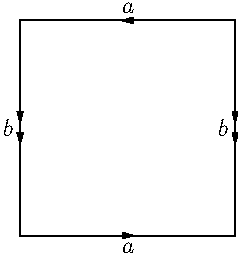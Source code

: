 // Seting output format to "pdf".
import graph;

// Size of the output figure.
size(128);

// Size of the arrowhead.
real arsize = 5bp;

// Points for the square.
pair A = (0.0, 0.0);
pair B = (1.0, 0.0);
pair C = (1.0, 1.0);
pair D = (0.0, 1.0);

position pos1 = 0.47;
position pos2 = 0.57;

draw("$a$", A--B, MidArrow(arsize));
draw("$a$", C--D, MidArrow(arsize));
draw("$b$", C--B, Arrow(arsize, pos1), Arrow(arsize, pos2));
draw("$b$", D--A, Arrow(arsize, pos1), Arrow(arsize, pos2));